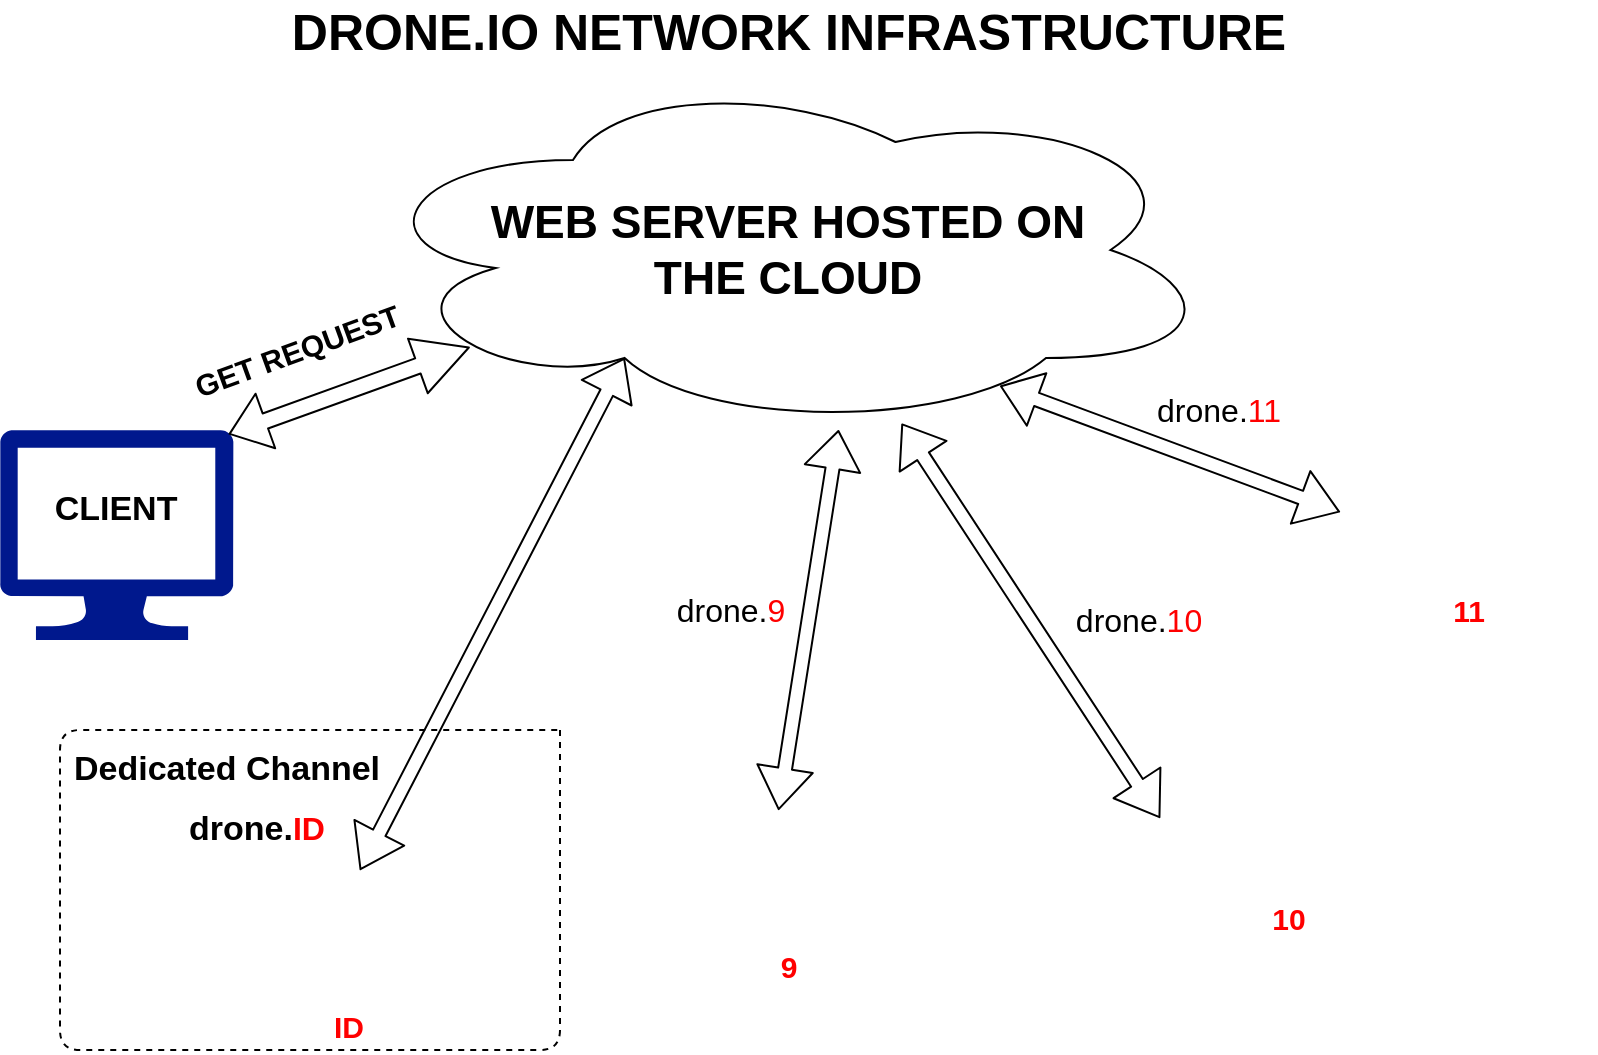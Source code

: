 <mxfile version="13.0.2" type="device"><diagram id="Sf5vY8ShymF7w_6QWqmo" name="Page-1"><mxGraphModel dx="932" dy="537" grid="1" gridSize="10" guides="1" tooltips="1" connect="1" arrows="1" fold="1" page="1" pageScale="1" pageWidth="827" pageHeight="1169" math="0" shadow="0"><root><mxCell id="0"/><mxCell id="1" parent="0"/><mxCell id="KtFLVKD9muqVNHWjjeSP-1" value="&lt;font style=&quot;font-size: 23px&quot;&gt;&lt;b&gt;WEB SERVER HOSTED ON &lt;br&gt;THE CLOUD&lt;/b&gt;&lt;/font&gt;" style="ellipse;shape=cloud;whiteSpace=wrap;html=1;align=center;" vertex="1" parent="1"><mxGeometry x="199" y="50" width="430" height="180" as="geometry"/></mxCell><mxCell id="KtFLVKD9muqVNHWjjeSP-2" value="&lt;font style=&quot;font-size: 25px&quot;&gt;&lt;b&gt;DRONE.IO NETWORK INFRASTRUCTURE&lt;/b&gt;&lt;/font&gt;" style="text;html=1;align=center;verticalAlign=middle;resizable=0;points=[];autosize=1;" vertex="1" parent="1"><mxGeometry x="159" y="20" width="510" height="20" as="geometry"/></mxCell><mxCell id="KtFLVKD9muqVNHWjjeSP-3" value="" style="aspect=fixed;pointerEvents=1;shadow=0;dashed=0;html=1;strokeColor=none;labelPosition=center;verticalLabelPosition=bottom;verticalAlign=top;align=center;fillColor=#00188D;shape=mxgraph.azure.computer" vertex="1" parent="1"><mxGeometry x="20" y="230" width="116.67" height="105" as="geometry"/></mxCell><mxCell id="KtFLVKD9muqVNHWjjeSP-4" value="&lt;font style=&quot;font-size: 17px&quot;&gt;&lt;b&gt;CLIENT&lt;/b&gt;&lt;/font&gt;" style="text;html=1;strokeColor=none;fillColor=none;align=center;verticalAlign=middle;whiteSpace=wrap;rounded=0;" vertex="1" parent="1"><mxGeometry x="48.34" y="250" width="60" height="40" as="geometry"/></mxCell><mxCell id="KtFLVKD9muqVNHWjjeSP-5" value="" style="shape=flexArrow;endArrow=classic;startArrow=classic;html=1;width=8;endSize=8.7;exitX=0.98;exitY=0.02;exitDx=0;exitDy=0;exitPerimeter=0;entryX=0.13;entryY=0.77;entryDx=0;entryDy=0;entryPerimeter=0;" edge="1" parent="1" source="KtFLVKD9muqVNHWjjeSP-3" target="KtFLVKD9muqVNHWjjeSP-1"><mxGeometry width="50" height="50" relative="1" as="geometry"><mxPoint x="159" y="250" as="sourcePoint"/><mxPoint x="209" y="200" as="targetPoint"/></mxGeometry></mxCell><mxCell id="KtFLVKD9muqVNHWjjeSP-6" value="" style="shape=image;html=1;verticalAlign=top;verticalLabelPosition=bottom;labelBackgroundColor=#ffffff;imageAspect=0;aspect=fixed;image=https://cdn2.iconfinder.com/data/icons/innovation-technology-1/512/tech_0011-128.png" vertex="1" parent="1"><mxGeometry x="130" y="410" width="128" height="128" as="geometry"/></mxCell><mxCell id="KtFLVKD9muqVNHWjjeSP-7" value="" style="shape=image;html=1;verticalAlign=top;verticalLabelPosition=bottom;labelBackgroundColor=#ffffff;imageAspect=0;aspect=fixed;image=https://cdn2.iconfinder.com/data/icons/innovation-technology-1/512/tech_0011-128.png" vertex="1" parent="1"><mxGeometry x="350" y="380" width="128" height="128" as="geometry"/></mxCell><mxCell id="KtFLVKD9muqVNHWjjeSP-8" value="" style="shape=image;html=1;verticalAlign=top;verticalLabelPosition=bottom;labelBackgroundColor=#ffffff;imageAspect=0;aspect=fixed;image=https://cdn2.iconfinder.com/data/icons/innovation-technology-1/512/tech_0011-128.png" vertex="1" parent="1"><mxGeometry x="690" y="207" width="128" height="128" as="geometry"/></mxCell><mxCell id="KtFLVKD9muqVNHWjjeSP-9" value="" style="shape=image;html=1;verticalAlign=top;verticalLabelPosition=bottom;labelBackgroundColor=#ffffff;imageAspect=0;aspect=fixed;image=https://cdn2.iconfinder.com/data/icons/innovation-technology-1/512/tech_0011-128.png" vertex="1" parent="1"><mxGeometry x="600" y="360" width="128" height="128" as="geometry"/></mxCell><mxCell id="KtFLVKD9muqVNHWjjeSP-10" value="" style="shape=flexArrow;endArrow=classic;startArrow=classic;html=1;width=7;startSize=6.5;entryX=0.31;entryY=0.8;entryDx=0;entryDy=0;entryPerimeter=0;exitX=0.547;exitY=0.313;exitDx=0;exitDy=0;exitPerimeter=0;" edge="1" parent="1" source="KtFLVKD9muqVNHWjjeSP-6" target="KtFLVKD9muqVNHWjjeSP-1"><mxGeometry width="50" height="50" relative="1" as="geometry"><mxPoint x="280" y="320" as="sourcePoint"/><mxPoint x="330" y="270" as="targetPoint"/></mxGeometry></mxCell><mxCell id="KtFLVKD9muqVNHWjjeSP-11" value="" style="shape=flexArrow;endArrow=classic;startArrow=classic;html=1;width=7;startSize=6.5;entryX=0.31;entryY=0.8;entryDx=0;entryDy=0;entryPerimeter=0;exitX=0.463;exitY=0.313;exitDx=0;exitDy=0;exitPerimeter=0;" edge="1" parent="1" source="KtFLVKD9muqVNHWjjeSP-7"><mxGeometry width="50" height="50" relative="1" as="geometry"><mxPoint x="386.996" y="366.064" as="sourcePoint"/><mxPoint x="439.28" y="230" as="targetPoint"/></mxGeometry></mxCell><mxCell id="KtFLVKD9muqVNHWjjeSP-12" value="" style="shape=flexArrow;endArrow=classic;startArrow=classic;html=1;width=7;startSize=6.5;entryX=0.31;entryY=0.8;entryDx=0;entryDy=0;entryPerimeter=0;exitX=0;exitY=0.5;exitDx=0;exitDy=0;" edge="1" parent="1" source="KtFLVKD9muqVNHWjjeSP-8"><mxGeometry width="50" height="50" relative="1" as="geometry"><mxPoint x="520.004" y="418.004" as="sourcePoint"/><mxPoint x="520.02" y="207.94" as="targetPoint"/></mxGeometry></mxCell><mxCell id="KtFLVKD9muqVNHWjjeSP-13" value="" style="shape=flexArrow;endArrow=classic;startArrow=classic;html=1;width=7;startSize=6.5;exitX=0;exitY=0.5;exitDx=0;exitDy=0;" edge="1" parent="1" source="KtFLVKD9muqVNHWjjeSP-9" target="KtFLVKD9muqVNHWjjeSP-1"><mxGeometry width="50" height="50" relative="1" as="geometry"><mxPoint x="649.98" y="333.06" as="sourcePoint"/><mxPoint x="480" y="270.0" as="targetPoint"/></mxGeometry></mxCell><mxCell id="KtFLVKD9muqVNHWjjeSP-14" value="&lt;font style=&quot;font-size: 16px&quot;&gt;drone.&lt;font color=&quot;#ff0000&quot;&gt;11&lt;/font&gt;&lt;/font&gt;" style="text;html=1;align=center;verticalAlign=middle;resizable=0;points=[];autosize=1;" vertex="1" parent="1"><mxGeometry x="589" y="210" width="80" height="20" as="geometry"/></mxCell><mxCell id="KtFLVKD9muqVNHWjjeSP-15" value="&lt;font style=&quot;font-size: 16px&quot;&gt;drone.&lt;font color=&quot;#ff0000&quot;&gt;10&lt;/font&gt;&lt;/font&gt;" style="text;html=1;align=center;verticalAlign=middle;resizable=0;points=[];autosize=1;" vertex="1" parent="1"><mxGeometry x="549" y="315" width="80" height="20" as="geometry"/></mxCell><mxCell id="KtFLVKD9muqVNHWjjeSP-16" value="&lt;font style=&quot;font-size: 16px&quot;&gt;drone.&lt;font color=&quot;#ff0000&quot;&gt;9&lt;/font&gt;&lt;/font&gt;" style="text;html=1;align=center;verticalAlign=middle;resizable=0;points=[];autosize=1;" vertex="1" parent="1"><mxGeometry x="350" y="310" width="70" height="20" as="geometry"/></mxCell><mxCell id="KtFLVKD9muqVNHWjjeSP-17" value="&lt;font&gt;&lt;b&gt;&lt;font style=&quot;font-size: 17px&quot;&gt;drone.&lt;/font&gt;&lt;font color=&quot;#ff0000&quot; style=&quot;font-size: 16px&quot;&gt;ID&lt;/font&gt;&lt;/b&gt;&lt;/font&gt;" style="text;html=1;align=center;verticalAlign=middle;resizable=0;points=[];autosize=1;" vertex="1" parent="1"><mxGeometry x="108.34" y="420" width="80" height="20" as="geometry"/></mxCell><mxCell id="KtFLVKD9muqVNHWjjeSP-18" value="&lt;b&gt;&lt;font style=&quot;font-size: 17px&quot;&gt;Dedicated Channel&lt;/font&gt;&lt;/b&gt;" style="text;html=1;align=center;verticalAlign=middle;resizable=0;points=[];autosize=1;" vertex="1" parent="1"><mxGeometry x="48.34" y="390" width="170" height="20" as="geometry"/></mxCell><mxCell id="KtFLVKD9muqVNHWjjeSP-19" value="&lt;b&gt;&lt;font style=&quot;font-size: 15px&quot;&gt;GET REQUEST&lt;/font&gt;&lt;/b&gt;" style="text;html=1;align=center;verticalAlign=middle;resizable=0;points=[];autosize=1;rotation=-20;" vertex="1" parent="1"><mxGeometry x="108.34" y="180" width="120" height="20" as="geometry"/></mxCell><mxCell id="KtFLVKD9muqVNHWjjeSP-23" value="" style="endArrow=none;dashed=1;html=1;" edge="1" parent="1"><mxGeometry width="50" height="50" relative="1" as="geometry"><mxPoint x="300" y="380" as="sourcePoint"/><mxPoint x="300" y="380" as="targetPoint"/><Array as="points"><mxPoint x="300" y="540"/><mxPoint x="170" y="540"/><mxPoint x="50" y="540"/><mxPoint x="50" y="380"/><mxPoint x="150" y="380"/></Array></mxGeometry></mxCell><mxCell id="KtFLVKD9muqVNHWjjeSP-25" value="&lt;font color=&quot;#ff0000&quot; size=&quot;1&quot;&gt;&lt;b style=&quot;font-size: 15px&quot;&gt;ID&lt;/b&gt;&lt;/font&gt;" style="text;html=1;align=center;verticalAlign=middle;resizable=0;points=[];autosize=1;" vertex="1" parent="1"><mxGeometry x="179" y="518" width="30" height="20" as="geometry"/></mxCell><mxCell id="KtFLVKD9muqVNHWjjeSP-26" value="&lt;font color=&quot;#ff0000&quot; size=&quot;1&quot;&gt;&lt;b style=&quot;font-size: 15px&quot;&gt;9&lt;/b&gt;&lt;/font&gt;" style="text;html=1;align=center;verticalAlign=middle;resizable=0;points=[];autosize=1;" vertex="1" parent="1"><mxGeometry x="404" y="488" width="20" height="20" as="geometry"/></mxCell><mxCell id="KtFLVKD9muqVNHWjjeSP-27" value="&lt;font color=&quot;#ff0000&quot; size=&quot;1&quot;&gt;&lt;b style=&quot;font-size: 15px&quot;&gt;10&lt;/b&gt;&lt;/font&gt;" style="text;html=1;align=center;verticalAlign=middle;resizable=0;points=[];autosize=1;" vertex="1" parent="1"><mxGeometry x="649" y="464" width="30" height="20" as="geometry"/></mxCell><mxCell id="KtFLVKD9muqVNHWjjeSP-28" value="&lt;font color=&quot;#ff0000&quot; size=&quot;1&quot;&gt;&lt;b style=&quot;font-size: 15px&quot;&gt;11&lt;/b&gt;&lt;/font&gt;" style="text;html=1;align=center;verticalAlign=middle;resizable=0;points=[];autosize=1;" vertex="1" parent="1"><mxGeometry x="739" y="310" width="30" height="20" as="geometry"/></mxCell></root></mxGraphModel></diagram></mxfile>